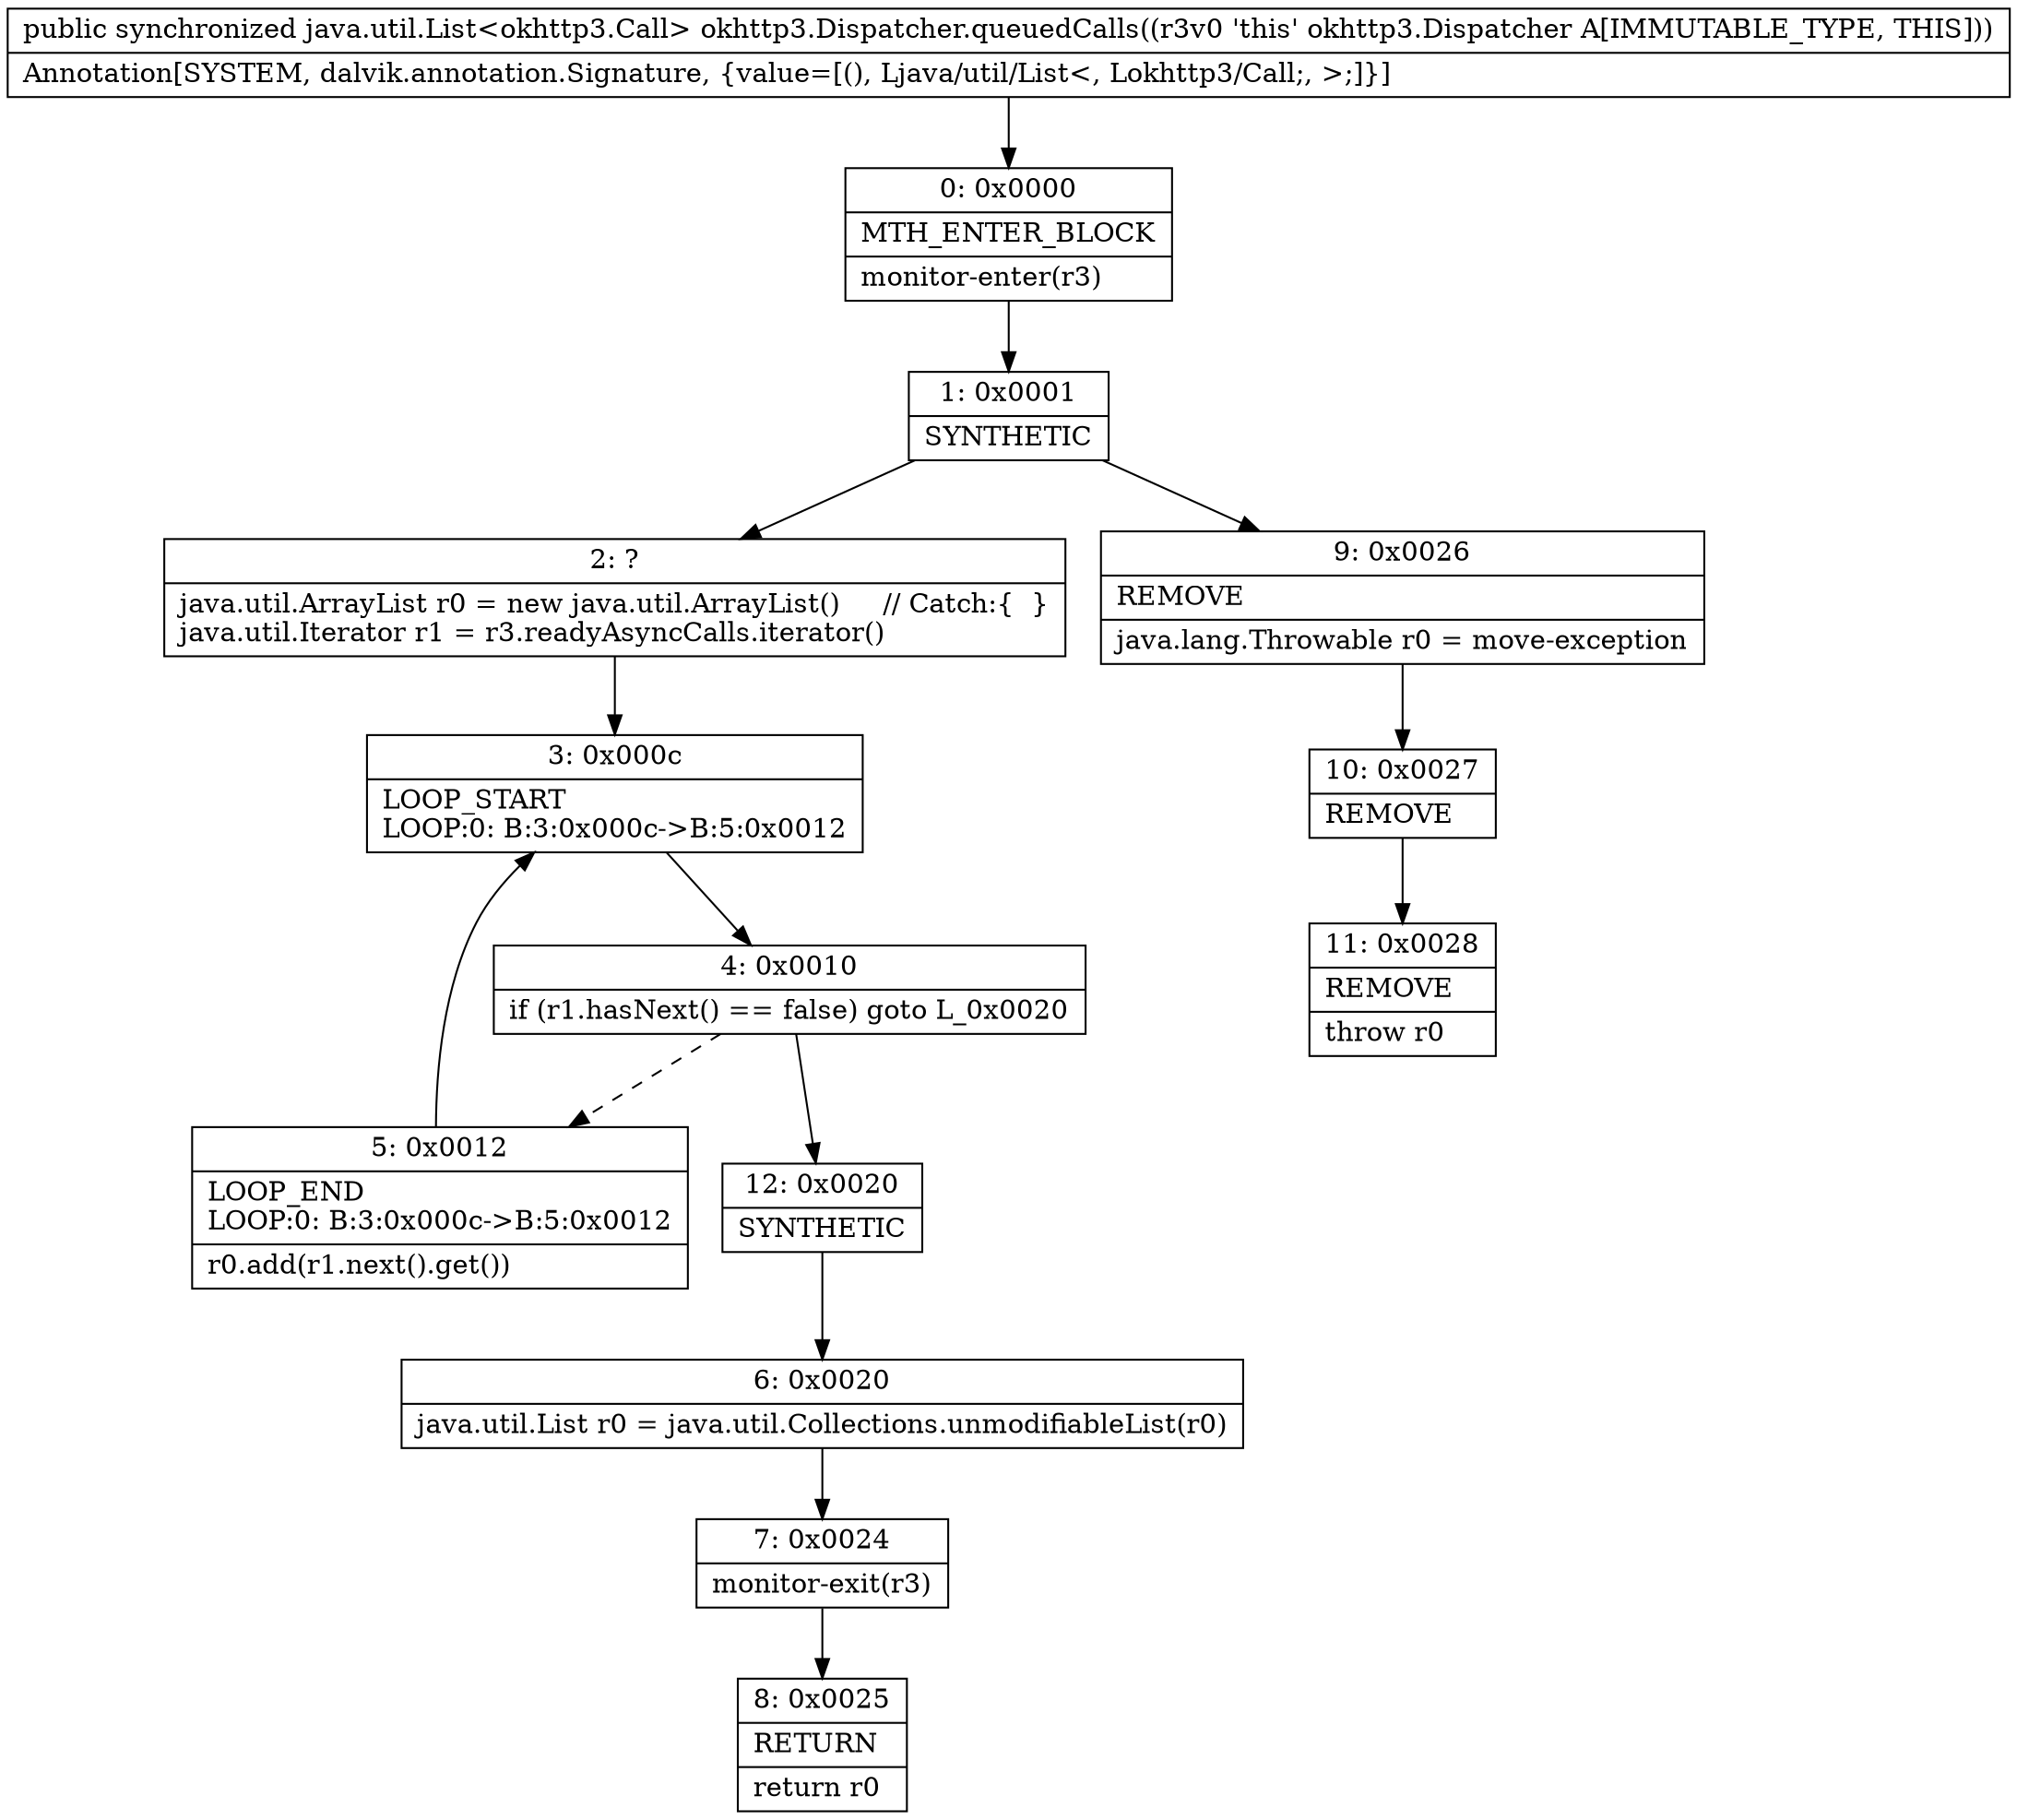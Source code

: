 digraph "CFG forokhttp3.Dispatcher.queuedCalls()Ljava\/util\/List;" {
Node_0 [shape=record,label="{0\:\ 0x0000|MTH_ENTER_BLOCK\l|monitor\-enter(r3)\l}"];
Node_1 [shape=record,label="{1\:\ 0x0001|SYNTHETIC\l}"];
Node_2 [shape=record,label="{2\:\ ?|java.util.ArrayList r0 = new java.util.ArrayList()     \/\/ Catch:\{  \}\ljava.util.Iterator r1 = r3.readyAsyncCalls.iterator()\l}"];
Node_3 [shape=record,label="{3\:\ 0x000c|LOOP_START\lLOOP:0: B:3:0x000c\-\>B:5:0x0012\l}"];
Node_4 [shape=record,label="{4\:\ 0x0010|if (r1.hasNext() == false) goto L_0x0020\l}"];
Node_5 [shape=record,label="{5\:\ 0x0012|LOOP_END\lLOOP:0: B:3:0x000c\-\>B:5:0x0012\l|r0.add(r1.next().get())\l}"];
Node_6 [shape=record,label="{6\:\ 0x0020|java.util.List r0 = java.util.Collections.unmodifiableList(r0)\l}"];
Node_7 [shape=record,label="{7\:\ 0x0024|monitor\-exit(r3)\l}"];
Node_8 [shape=record,label="{8\:\ 0x0025|RETURN\l|return r0\l}"];
Node_9 [shape=record,label="{9\:\ 0x0026|REMOVE\l|java.lang.Throwable r0 = move\-exception\l}"];
Node_10 [shape=record,label="{10\:\ 0x0027|REMOVE\l}"];
Node_11 [shape=record,label="{11\:\ 0x0028|REMOVE\l|throw r0\l}"];
Node_12 [shape=record,label="{12\:\ 0x0020|SYNTHETIC\l}"];
MethodNode[shape=record,label="{public synchronized java.util.List\<okhttp3.Call\> okhttp3.Dispatcher.queuedCalls((r3v0 'this' okhttp3.Dispatcher A[IMMUTABLE_TYPE, THIS]))  | Annotation[SYSTEM, dalvik.annotation.Signature, \{value=[(), Ljava\/util\/List\<, Lokhttp3\/Call;, \>;]\}]\l}"];
MethodNode -> Node_0;
Node_0 -> Node_1;
Node_1 -> Node_2;
Node_1 -> Node_9;
Node_2 -> Node_3;
Node_3 -> Node_4;
Node_4 -> Node_5[style=dashed];
Node_4 -> Node_12;
Node_5 -> Node_3;
Node_6 -> Node_7;
Node_7 -> Node_8;
Node_9 -> Node_10;
Node_10 -> Node_11;
Node_12 -> Node_6;
}

